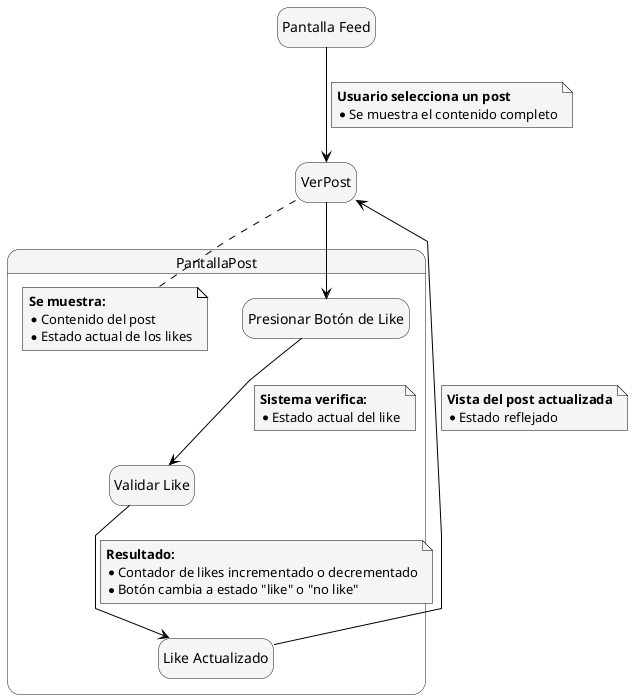 @startuml Dar_Like_Post
skinparam {
    NoteBackgroundColor #whiteSmoke
    NoteBorderColor #black
    linetype polyline
}

skinparam state {
    BackgroundColor #whiteSmoke
    ArrowColor black
}

hide empty description


state PantallaFeed as "Pantalla Feed"
PantallaFeed -down-> VerPost
    note on link
        <b>Usuario selecciona un post</b>
        * Se muestra el contenido completo
    end note



state PantallaPost {
    note right of VerPost
        <b>Se muestra:</b>
        * Contenido del post
        * Estado actual de los likes
    end note

    state PresionarLike as "Presionar Botón de Like"
    state ValidarLike as "Validar Like"
    state ActualizarLike as "Like Actualizado"


    VerPost -down-> PresionarLike
  

    PresionarLike -down-> ValidarLike
    note on link
        <b>Sistema verifica:</b>
        * Estado actual del like
    end note

    ValidarLike -down-> ActualizarLike

 
    note on link
        <b>Resultado:</b>
        * Contador de likes incrementado o decrementado
        * Botón cambia a estado "like" o "no like"
    end note

    ActualizarLike -up-> VerPost
    note on link
        <b>Vista del post actualizada</b>
        * Estado reflejado
    end note
}


@enduml
